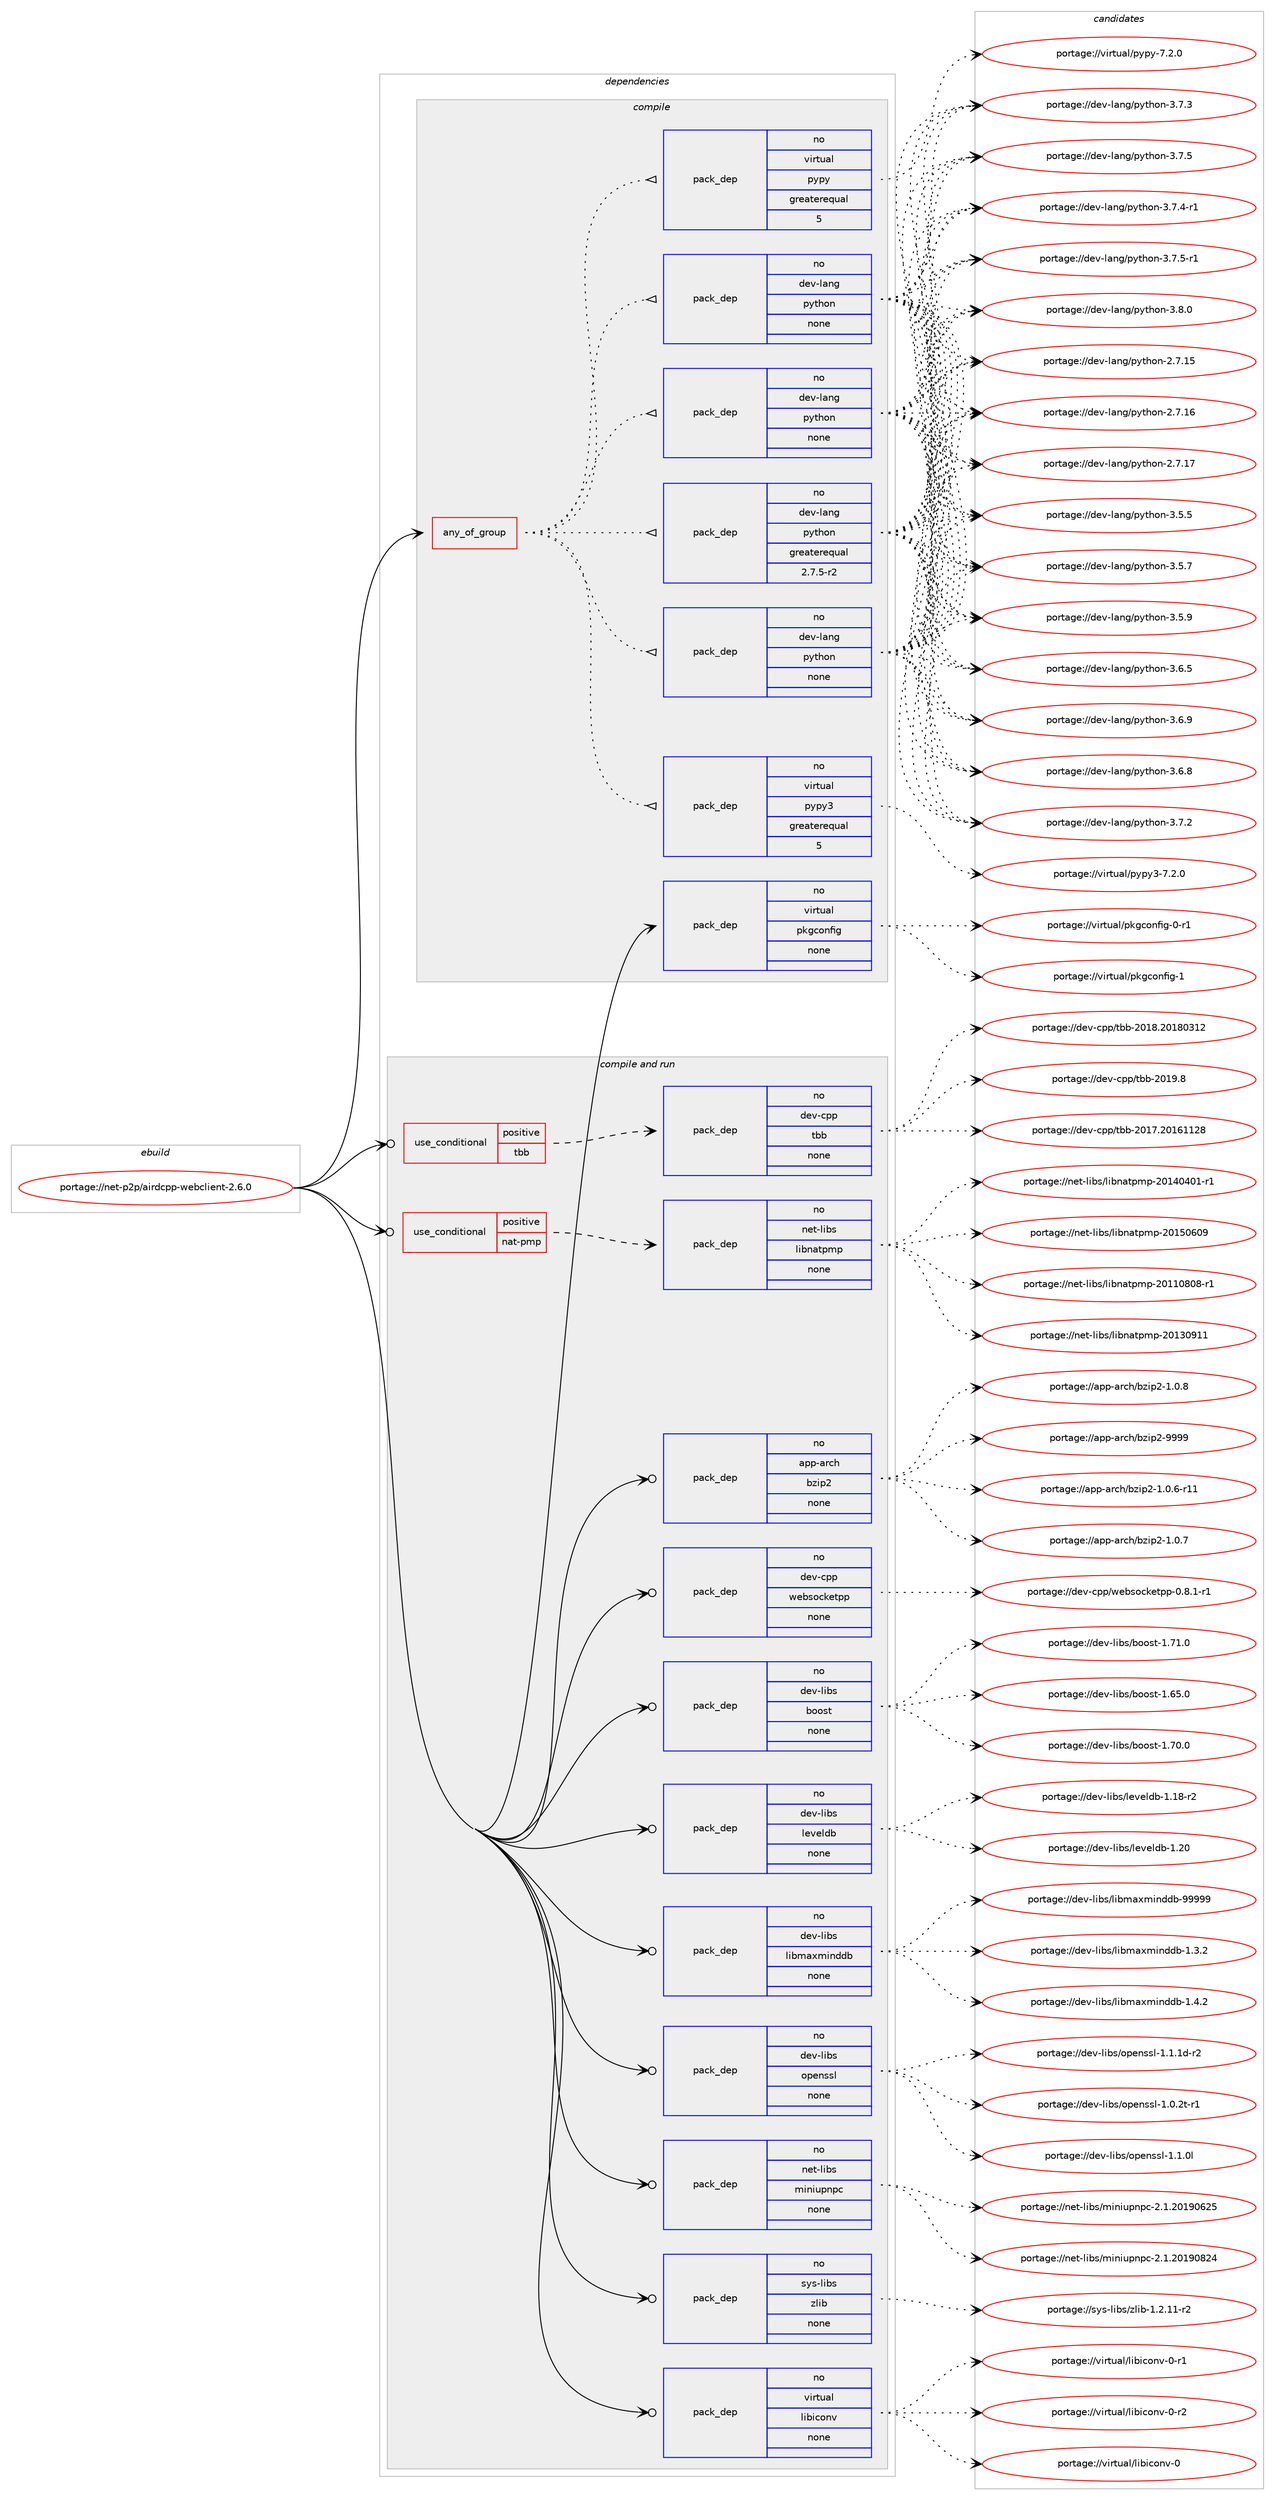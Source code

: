 digraph prolog {

# *************
# Graph options
# *************

newrank=true;
concentrate=true;
compound=true;
graph [rankdir=LR,fontname=Helvetica,fontsize=10,ranksep=1.5];#, ranksep=2.5, nodesep=0.2];
edge  [arrowhead=vee];
node  [fontname=Helvetica,fontsize=10];

# **********
# The ebuild
# **********

subgraph cluster_leftcol {
color=gray;
rank=same;
label=<<i>ebuild</i>>;
id [label="portage://net-p2p/airdcpp-webclient-2.6.0", color=red, width=4, href="../net-p2p/airdcpp-webclient-2.6.0.svg"];
}

# ****************
# The dependencies
# ****************

subgraph cluster_midcol {
color=gray;
label=<<i>dependencies</i>>;
subgraph cluster_compile {
fillcolor="#eeeeee";
style=filled;
label=<<i>compile</i>>;
subgraph any6098 {
dependency372366 [label=<<TABLE BORDER="0" CELLBORDER="1" CELLSPACING="0" CELLPADDING="4"><TR><TD CELLPADDING="10">any_of_group</TD></TR></TABLE>>, shape=none, color=red];subgraph pack273003 {
dependency372367 [label=<<TABLE BORDER="0" CELLBORDER="1" CELLSPACING="0" CELLPADDING="4" WIDTH="220"><TR><TD ROWSPAN="6" CELLPADDING="30">pack_dep</TD></TR><TR><TD WIDTH="110">no</TD></TR><TR><TD>dev-lang</TD></TR><TR><TD>python</TD></TR><TR><TD>none</TD></TR><TR><TD></TD></TR></TABLE>>, shape=none, color=blue];
}
dependency372366:e -> dependency372367:w [weight=20,style="dotted",arrowhead="oinv"];
subgraph pack273004 {
dependency372368 [label=<<TABLE BORDER="0" CELLBORDER="1" CELLSPACING="0" CELLPADDING="4" WIDTH="220"><TR><TD ROWSPAN="6" CELLPADDING="30">pack_dep</TD></TR><TR><TD WIDTH="110">no</TD></TR><TR><TD>dev-lang</TD></TR><TR><TD>python</TD></TR><TR><TD>none</TD></TR><TR><TD></TD></TR></TABLE>>, shape=none, color=blue];
}
dependency372366:e -> dependency372368:w [weight=20,style="dotted",arrowhead="oinv"];
subgraph pack273005 {
dependency372369 [label=<<TABLE BORDER="0" CELLBORDER="1" CELLSPACING="0" CELLPADDING="4" WIDTH="220"><TR><TD ROWSPAN="6" CELLPADDING="30">pack_dep</TD></TR><TR><TD WIDTH="110">no</TD></TR><TR><TD>dev-lang</TD></TR><TR><TD>python</TD></TR><TR><TD>none</TD></TR><TR><TD></TD></TR></TABLE>>, shape=none, color=blue];
}
dependency372366:e -> dependency372369:w [weight=20,style="dotted",arrowhead="oinv"];
subgraph pack273006 {
dependency372370 [label=<<TABLE BORDER="0" CELLBORDER="1" CELLSPACING="0" CELLPADDING="4" WIDTH="220"><TR><TD ROWSPAN="6" CELLPADDING="30">pack_dep</TD></TR><TR><TD WIDTH="110">no</TD></TR><TR><TD>dev-lang</TD></TR><TR><TD>python</TD></TR><TR><TD>greaterequal</TD></TR><TR><TD>2.7.5-r2</TD></TR></TABLE>>, shape=none, color=blue];
}
dependency372366:e -> dependency372370:w [weight=20,style="dotted",arrowhead="oinv"];
subgraph pack273007 {
dependency372371 [label=<<TABLE BORDER="0" CELLBORDER="1" CELLSPACING="0" CELLPADDING="4" WIDTH="220"><TR><TD ROWSPAN="6" CELLPADDING="30">pack_dep</TD></TR><TR><TD WIDTH="110">no</TD></TR><TR><TD>virtual</TD></TR><TR><TD>pypy3</TD></TR><TR><TD>greaterequal</TD></TR><TR><TD>5</TD></TR></TABLE>>, shape=none, color=blue];
}
dependency372366:e -> dependency372371:w [weight=20,style="dotted",arrowhead="oinv"];
subgraph pack273008 {
dependency372372 [label=<<TABLE BORDER="0" CELLBORDER="1" CELLSPACING="0" CELLPADDING="4" WIDTH="220"><TR><TD ROWSPAN="6" CELLPADDING="30">pack_dep</TD></TR><TR><TD WIDTH="110">no</TD></TR><TR><TD>virtual</TD></TR><TR><TD>pypy</TD></TR><TR><TD>greaterequal</TD></TR><TR><TD>5</TD></TR></TABLE>>, shape=none, color=blue];
}
dependency372366:e -> dependency372372:w [weight=20,style="dotted",arrowhead="oinv"];
}
id:e -> dependency372366:w [weight=20,style="solid",arrowhead="vee"];
subgraph pack273009 {
dependency372373 [label=<<TABLE BORDER="0" CELLBORDER="1" CELLSPACING="0" CELLPADDING="4" WIDTH="220"><TR><TD ROWSPAN="6" CELLPADDING="30">pack_dep</TD></TR><TR><TD WIDTH="110">no</TD></TR><TR><TD>virtual</TD></TR><TR><TD>pkgconfig</TD></TR><TR><TD>none</TD></TR><TR><TD></TD></TR></TABLE>>, shape=none, color=blue];
}
id:e -> dependency372373:w [weight=20,style="solid",arrowhead="vee"];
}
subgraph cluster_compileandrun {
fillcolor="#eeeeee";
style=filled;
label=<<i>compile and run</i>>;
subgraph cond93076 {
dependency372374 [label=<<TABLE BORDER="0" CELLBORDER="1" CELLSPACING="0" CELLPADDING="4"><TR><TD ROWSPAN="3" CELLPADDING="10">use_conditional</TD></TR><TR><TD>positive</TD></TR><TR><TD>nat-pmp</TD></TR></TABLE>>, shape=none, color=red];
subgraph pack273010 {
dependency372375 [label=<<TABLE BORDER="0" CELLBORDER="1" CELLSPACING="0" CELLPADDING="4" WIDTH="220"><TR><TD ROWSPAN="6" CELLPADDING="30">pack_dep</TD></TR><TR><TD WIDTH="110">no</TD></TR><TR><TD>net-libs</TD></TR><TR><TD>libnatpmp</TD></TR><TR><TD>none</TD></TR><TR><TD></TD></TR></TABLE>>, shape=none, color=blue];
}
dependency372374:e -> dependency372375:w [weight=20,style="dashed",arrowhead="vee"];
}
id:e -> dependency372374:w [weight=20,style="solid",arrowhead="odotvee"];
subgraph cond93077 {
dependency372376 [label=<<TABLE BORDER="0" CELLBORDER="1" CELLSPACING="0" CELLPADDING="4"><TR><TD ROWSPAN="3" CELLPADDING="10">use_conditional</TD></TR><TR><TD>positive</TD></TR><TR><TD>tbb</TD></TR></TABLE>>, shape=none, color=red];
subgraph pack273011 {
dependency372377 [label=<<TABLE BORDER="0" CELLBORDER="1" CELLSPACING="0" CELLPADDING="4" WIDTH="220"><TR><TD ROWSPAN="6" CELLPADDING="30">pack_dep</TD></TR><TR><TD WIDTH="110">no</TD></TR><TR><TD>dev-cpp</TD></TR><TR><TD>tbb</TD></TR><TR><TD>none</TD></TR><TR><TD></TD></TR></TABLE>>, shape=none, color=blue];
}
dependency372376:e -> dependency372377:w [weight=20,style="dashed",arrowhead="vee"];
}
id:e -> dependency372376:w [weight=20,style="solid",arrowhead="odotvee"];
subgraph pack273012 {
dependency372378 [label=<<TABLE BORDER="0" CELLBORDER="1" CELLSPACING="0" CELLPADDING="4" WIDTH="220"><TR><TD ROWSPAN="6" CELLPADDING="30">pack_dep</TD></TR><TR><TD WIDTH="110">no</TD></TR><TR><TD>app-arch</TD></TR><TR><TD>bzip2</TD></TR><TR><TD>none</TD></TR><TR><TD></TD></TR></TABLE>>, shape=none, color=blue];
}
id:e -> dependency372378:w [weight=20,style="solid",arrowhead="odotvee"];
subgraph pack273013 {
dependency372379 [label=<<TABLE BORDER="0" CELLBORDER="1" CELLSPACING="0" CELLPADDING="4" WIDTH="220"><TR><TD ROWSPAN="6" CELLPADDING="30">pack_dep</TD></TR><TR><TD WIDTH="110">no</TD></TR><TR><TD>dev-cpp</TD></TR><TR><TD>websocketpp</TD></TR><TR><TD>none</TD></TR><TR><TD></TD></TR></TABLE>>, shape=none, color=blue];
}
id:e -> dependency372379:w [weight=20,style="solid",arrowhead="odotvee"];
subgraph pack273014 {
dependency372380 [label=<<TABLE BORDER="0" CELLBORDER="1" CELLSPACING="0" CELLPADDING="4" WIDTH="220"><TR><TD ROWSPAN="6" CELLPADDING="30">pack_dep</TD></TR><TR><TD WIDTH="110">no</TD></TR><TR><TD>dev-libs</TD></TR><TR><TD>boost</TD></TR><TR><TD>none</TD></TR><TR><TD></TD></TR></TABLE>>, shape=none, color=blue];
}
id:e -> dependency372380:w [weight=20,style="solid",arrowhead="odotvee"];
subgraph pack273015 {
dependency372381 [label=<<TABLE BORDER="0" CELLBORDER="1" CELLSPACING="0" CELLPADDING="4" WIDTH="220"><TR><TD ROWSPAN="6" CELLPADDING="30">pack_dep</TD></TR><TR><TD WIDTH="110">no</TD></TR><TR><TD>dev-libs</TD></TR><TR><TD>leveldb</TD></TR><TR><TD>none</TD></TR><TR><TD></TD></TR></TABLE>>, shape=none, color=blue];
}
id:e -> dependency372381:w [weight=20,style="solid",arrowhead="odotvee"];
subgraph pack273016 {
dependency372382 [label=<<TABLE BORDER="0" CELLBORDER="1" CELLSPACING="0" CELLPADDING="4" WIDTH="220"><TR><TD ROWSPAN="6" CELLPADDING="30">pack_dep</TD></TR><TR><TD WIDTH="110">no</TD></TR><TR><TD>dev-libs</TD></TR><TR><TD>libmaxminddb</TD></TR><TR><TD>none</TD></TR><TR><TD></TD></TR></TABLE>>, shape=none, color=blue];
}
id:e -> dependency372382:w [weight=20,style="solid",arrowhead="odotvee"];
subgraph pack273017 {
dependency372383 [label=<<TABLE BORDER="0" CELLBORDER="1" CELLSPACING="0" CELLPADDING="4" WIDTH="220"><TR><TD ROWSPAN="6" CELLPADDING="30">pack_dep</TD></TR><TR><TD WIDTH="110">no</TD></TR><TR><TD>dev-libs</TD></TR><TR><TD>openssl</TD></TR><TR><TD>none</TD></TR><TR><TD></TD></TR></TABLE>>, shape=none, color=blue];
}
id:e -> dependency372383:w [weight=20,style="solid",arrowhead="odotvee"];
subgraph pack273018 {
dependency372384 [label=<<TABLE BORDER="0" CELLBORDER="1" CELLSPACING="0" CELLPADDING="4" WIDTH="220"><TR><TD ROWSPAN="6" CELLPADDING="30">pack_dep</TD></TR><TR><TD WIDTH="110">no</TD></TR><TR><TD>net-libs</TD></TR><TR><TD>miniupnpc</TD></TR><TR><TD>none</TD></TR><TR><TD></TD></TR></TABLE>>, shape=none, color=blue];
}
id:e -> dependency372384:w [weight=20,style="solid",arrowhead="odotvee"];
subgraph pack273019 {
dependency372385 [label=<<TABLE BORDER="0" CELLBORDER="1" CELLSPACING="0" CELLPADDING="4" WIDTH="220"><TR><TD ROWSPAN="6" CELLPADDING="30">pack_dep</TD></TR><TR><TD WIDTH="110">no</TD></TR><TR><TD>sys-libs</TD></TR><TR><TD>zlib</TD></TR><TR><TD>none</TD></TR><TR><TD></TD></TR></TABLE>>, shape=none, color=blue];
}
id:e -> dependency372385:w [weight=20,style="solid",arrowhead="odotvee"];
subgraph pack273020 {
dependency372386 [label=<<TABLE BORDER="0" CELLBORDER="1" CELLSPACING="0" CELLPADDING="4" WIDTH="220"><TR><TD ROWSPAN="6" CELLPADDING="30">pack_dep</TD></TR><TR><TD WIDTH="110">no</TD></TR><TR><TD>virtual</TD></TR><TR><TD>libiconv</TD></TR><TR><TD>none</TD></TR><TR><TD></TD></TR></TABLE>>, shape=none, color=blue];
}
id:e -> dependency372386:w [weight=20,style="solid",arrowhead="odotvee"];
}
subgraph cluster_run {
fillcolor="#eeeeee";
style=filled;
label=<<i>run</i>>;
}
}

# **************
# The candidates
# **************

subgraph cluster_choices {
rank=same;
color=gray;
label=<<i>candidates</i>>;

subgraph choice273003 {
color=black;
nodesep=1;
choiceportage10010111845108971101034711212111610411111045504655464953 [label="portage://dev-lang/python-2.7.15", color=red, width=4,href="../dev-lang/python-2.7.15.svg"];
choiceportage10010111845108971101034711212111610411111045504655464954 [label="portage://dev-lang/python-2.7.16", color=red, width=4,href="../dev-lang/python-2.7.16.svg"];
choiceportage10010111845108971101034711212111610411111045504655464955 [label="portage://dev-lang/python-2.7.17", color=red, width=4,href="../dev-lang/python-2.7.17.svg"];
choiceportage100101118451089711010347112121116104111110455146534653 [label="portage://dev-lang/python-3.5.5", color=red, width=4,href="../dev-lang/python-3.5.5.svg"];
choiceportage100101118451089711010347112121116104111110455146534655 [label="portage://dev-lang/python-3.5.7", color=red, width=4,href="../dev-lang/python-3.5.7.svg"];
choiceportage100101118451089711010347112121116104111110455146534657 [label="portage://dev-lang/python-3.5.9", color=red, width=4,href="../dev-lang/python-3.5.9.svg"];
choiceportage100101118451089711010347112121116104111110455146544653 [label="portage://dev-lang/python-3.6.5", color=red, width=4,href="../dev-lang/python-3.6.5.svg"];
choiceportage100101118451089711010347112121116104111110455146544656 [label="portage://dev-lang/python-3.6.8", color=red, width=4,href="../dev-lang/python-3.6.8.svg"];
choiceportage100101118451089711010347112121116104111110455146544657 [label="portage://dev-lang/python-3.6.9", color=red, width=4,href="../dev-lang/python-3.6.9.svg"];
choiceportage100101118451089711010347112121116104111110455146554650 [label="portage://dev-lang/python-3.7.2", color=red, width=4,href="../dev-lang/python-3.7.2.svg"];
choiceportage100101118451089711010347112121116104111110455146554651 [label="portage://dev-lang/python-3.7.3", color=red, width=4,href="../dev-lang/python-3.7.3.svg"];
choiceportage1001011184510897110103471121211161041111104551465546524511449 [label="portage://dev-lang/python-3.7.4-r1", color=red, width=4,href="../dev-lang/python-3.7.4-r1.svg"];
choiceportage100101118451089711010347112121116104111110455146554653 [label="portage://dev-lang/python-3.7.5", color=red, width=4,href="../dev-lang/python-3.7.5.svg"];
choiceportage1001011184510897110103471121211161041111104551465546534511449 [label="portage://dev-lang/python-3.7.5-r1", color=red, width=4,href="../dev-lang/python-3.7.5-r1.svg"];
choiceportage100101118451089711010347112121116104111110455146564648 [label="portage://dev-lang/python-3.8.0", color=red, width=4,href="../dev-lang/python-3.8.0.svg"];
dependency372367:e -> choiceportage10010111845108971101034711212111610411111045504655464953:w [style=dotted,weight="100"];
dependency372367:e -> choiceportage10010111845108971101034711212111610411111045504655464954:w [style=dotted,weight="100"];
dependency372367:e -> choiceportage10010111845108971101034711212111610411111045504655464955:w [style=dotted,weight="100"];
dependency372367:e -> choiceportage100101118451089711010347112121116104111110455146534653:w [style=dotted,weight="100"];
dependency372367:e -> choiceportage100101118451089711010347112121116104111110455146534655:w [style=dotted,weight="100"];
dependency372367:e -> choiceportage100101118451089711010347112121116104111110455146534657:w [style=dotted,weight="100"];
dependency372367:e -> choiceportage100101118451089711010347112121116104111110455146544653:w [style=dotted,weight="100"];
dependency372367:e -> choiceportage100101118451089711010347112121116104111110455146544656:w [style=dotted,weight="100"];
dependency372367:e -> choiceportage100101118451089711010347112121116104111110455146544657:w [style=dotted,weight="100"];
dependency372367:e -> choiceportage100101118451089711010347112121116104111110455146554650:w [style=dotted,weight="100"];
dependency372367:e -> choiceportage100101118451089711010347112121116104111110455146554651:w [style=dotted,weight="100"];
dependency372367:e -> choiceportage1001011184510897110103471121211161041111104551465546524511449:w [style=dotted,weight="100"];
dependency372367:e -> choiceportage100101118451089711010347112121116104111110455146554653:w [style=dotted,weight="100"];
dependency372367:e -> choiceportage1001011184510897110103471121211161041111104551465546534511449:w [style=dotted,weight="100"];
dependency372367:e -> choiceportage100101118451089711010347112121116104111110455146564648:w [style=dotted,weight="100"];
}
subgraph choice273004 {
color=black;
nodesep=1;
choiceportage10010111845108971101034711212111610411111045504655464953 [label="portage://dev-lang/python-2.7.15", color=red, width=4,href="../dev-lang/python-2.7.15.svg"];
choiceportage10010111845108971101034711212111610411111045504655464954 [label="portage://dev-lang/python-2.7.16", color=red, width=4,href="../dev-lang/python-2.7.16.svg"];
choiceportage10010111845108971101034711212111610411111045504655464955 [label="portage://dev-lang/python-2.7.17", color=red, width=4,href="../dev-lang/python-2.7.17.svg"];
choiceportage100101118451089711010347112121116104111110455146534653 [label="portage://dev-lang/python-3.5.5", color=red, width=4,href="../dev-lang/python-3.5.5.svg"];
choiceportage100101118451089711010347112121116104111110455146534655 [label="portage://dev-lang/python-3.5.7", color=red, width=4,href="../dev-lang/python-3.5.7.svg"];
choiceportage100101118451089711010347112121116104111110455146534657 [label="portage://dev-lang/python-3.5.9", color=red, width=4,href="../dev-lang/python-3.5.9.svg"];
choiceportage100101118451089711010347112121116104111110455146544653 [label="portage://dev-lang/python-3.6.5", color=red, width=4,href="../dev-lang/python-3.6.5.svg"];
choiceportage100101118451089711010347112121116104111110455146544656 [label="portage://dev-lang/python-3.6.8", color=red, width=4,href="../dev-lang/python-3.6.8.svg"];
choiceportage100101118451089711010347112121116104111110455146544657 [label="portage://dev-lang/python-3.6.9", color=red, width=4,href="../dev-lang/python-3.6.9.svg"];
choiceportage100101118451089711010347112121116104111110455146554650 [label="portage://dev-lang/python-3.7.2", color=red, width=4,href="../dev-lang/python-3.7.2.svg"];
choiceportage100101118451089711010347112121116104111110455146554651 [label="portage://dev-lang/python-3.7.3", color=red, width=4,href="../dev-lang/python-3.7.3.svg"];
choiceportage1001011184510897110103471121211161041111104551465546524511449 [label="portage://dev-lang/python-3.7.4-r1", color=red, width=4,href="../dev-lang/python-3.7.4-r1.svg"];
choiceportage100101118451089711010347112121116104111110455146554653 [label="portage://dev-lang/python-3.7.5", color=red, width=4,href="../dev-lang/python-3.7.5.svg"];
choiceportage1001011184510897110103471121211161041111104551465546534511449 [label="portage://dev-lang/python-3.7.5-r1", color=red, width=4,href="../dev-lang/python-3.7.5-r1.svg"];
choiceportage100101118451089711010347112121116104111110455146564648 [label="portage://dev-lang/python-3.8.0", color=red, width=4,href="../dev-lang/python-3.8.0.svg"];
dependency372368:e -> choiceportage10010111845108971101034711212111610411111045504655464953:w [style=dotted,weight="100"];
dependency372368:e -> choiceportage10010111845108971101034711212111610411111045504655464954:w [style=dotted,weight="100"];
dependency372368:e -> choiceportage10010111845108971101034711212111610411111045504655464955:w [style=dotted,weight="100"];
dependency372368:e -> choiceportage100101118451089711010347112121116104111110455146534653:w [style=dotted,weight="100"];
dependency372368:e -> choiceportage100101118451089711010347112121116104111110455146534655:w [style=dotted,weight="100"];
dependency372368:e -> choiceportage100101118451089711010347112121116104111110455146534657:w [style=dotted,weight="100"];
dependency372368:e -> choiceportage100101118451089711010347112121116104111110455146544653:w [style=dotted,weight="100"];
dependency372368:e -> choiceportage100101118451089711010347112121116104111110455146544656:w [style=dotted,weight="100"];
dependency372368:e -> choiceportage100101118451089711010347112121116104111110455146544657:w [style=dotted,weight="100"];
dependency372368:e -> choiceportage100101118451089711010347112121116104111110455146554650:w [style=dotted,weight="100"];
dependency372368:e -> choiceportage100101118451089711010347112121116104111110455146554651:w [style=dotted,weight="100"];
dependency372368:e -> choiceportage1001011184510897110103471121211161041111104551465546524511449:w [style=dotted,weight="100"];
dependency372368:e -> choiceportage100101118451089711010347112121116104111110455146554653:w [style=dotted,weight="100"];
dependency372368:e -> choiceportage1001011184510897110103471121211161041111104551465546534511449:w [style=dotted,weight="100"];
dependency372368:e -> choiceportage100101118451089711010347112121116104111110455146564648:w [style=dotted,weight="100"];
}
subgraph choice273005 {
color=black;
nodesep=1;
choiceportage10010111845108971101034711212111610411111045504655464953 [label="portage://dev-lang/python-2.7.15", color=red, width=4,href="../dev-lang/python-2.7.15.svg"];
choiceportage10010111845108971101034711212111610411111045504655464954 [label="portage://dev-lang/python-2.7.16", color=red, width=4,href="../dev-lang/python-2.7.16.svg"];
choiceportage10010111845108971101034711212111610411111045504655464955 [label="portage://dev-lang/python-2.7.17", color=red, width=4,href="../dev-lang/python-2.7.17.svg"];
choiceportage100101118451089711010347112121116104111110455146534653 [label="portage://dev-lang/python-3.5.5", color=red, width=4,href="../dev-lang/python-3.5.5.svg"];
choiceportage100101118451089711010347112121116104111110455146534655 [label="portage://dev-lang/python-3.5.7", color=red, width=4,href="../dev-lang/python-3.5.7.svg"];
choiceportage100101118451089711010347112121116104111110455146534657 [label="portage://dev-lang/python-3.5.9", color=red, width=4,href="../dev-lang/python-3.5.9.svg"];
choiceportage100101118451089711010347112121116104111110455146544653 [label="portage://dev-lang/python-3.6.5", color=red, width=4,href="../dev-lang/python-3.6.5.svg"];
choiceportage100101118451089711010347112121116104111110455146544656 [label="portage://dev-lang/python-3.6.8", color=red, width=4,href="../dev-lang/python-3.6.8.svg"];
choiceportage100101118451089711010347112121116104111110455146544657 [label="portage://dev-lang/python-3.6.9", color=red, width=4,href="../dev-lang/python-3.6.9.svg"];
choiceportage100101118451089711010347112121116104111110455146554650 [label="portage://dev-lang/python-3.7.2", color=red, width=4,href="../dev-lang/python-3.7.2.svg"];
choiceportage100101118451089711010347112121116104111110455146554651 [label="portage://dev-lang/python-3.7.3", color=red, width=4,href="../dev-lang/python-3.7.3.svg"];
choiceportage1001011184510897110103471121211161041111104551465546524511449 [label="portage://dev-lang/python-3.7.4-r1", color=red, width=4,href="../dev-lang/python-3.7.4-r1.svg"];
choiceportage100101118451089711010347112121116104111110455146554653 [label="portage://dev-lang/python-3.7.5", color=red, width=4,href="../dev-lang/python-3.7.5.svg"];
choiceportage1001011184510897110103471121211161041111104551465546534511449 [label="portage://dev-lang/python-3.7.5-r1", color=red, width=4,href="../dev-lang/python-3.7.5-r1.svg"];
choiceportage100101118451089711010347112121116104111110455146564648 [label="portage://dev-lang/python-3.8.0", color=red, width=4,href="../dev-lang/python-3.8.0.svg"];
dependency372369:e -> choiceportage10010111845108971101034711212111610411111045504655464953:w [style=dotted,weight="100"];
dependency372369:e -> choiceportage10010111845108971101034711212111610411111045504655464954:w [style=dotted,weight="100"];
dependency372369:e -> choiceportage10010111845108971101034711212111610411111045504655464955:w [style=dotted,weight="100"];
dependency372369:e -> choiceportage100101118451089711010347112121116104111110455146534653:w [style=dotted,weight="100"];
dependency372369:e -> choiceportage100101118451089711010347112121116104111110455146534655:w [style=dotted,weight="100"];
dependency372369:e -> choiceportage100101118451089711010347112121116104111110455146534657:w [style=dotted,weight="100"];
dependency372369:e -> choiceportage100101118451089711010347112121116104111110455146544653:w [style=dotted,weight="100"];
dependency372369:e -> choiceportage100101118451089711010347112121116104111110455146544656:w [style=dotted,weight="100"];
dependency372369:e -> choiceportage100101118451089711010347112121116104111110455146544657:w [style=dotted,weight="100"];
dependency372369:e -> choiceportage100101118451089711010347112121116104111110455146554650:w [style=dotted,weight="100"];
dependency372369:e -> choiceportage100101118451089711010347112121116104111110455146554651:w [style=dotted,weight="100"];
dependency372369:e -> choiceportage1001011184510897110103471121211161041111104551465546524511449:w [style=dotted,weight="100"];
dependency372369:e -> choiceportage100101118451089711010347112121116104111110455146554653:w [style=dotted,weight="100"];
dependency372369:e -> choiceportage1001011184510897110103471121211161041111104551465546534511449:w [style=dotted,weight="100"];
dependency372369:e -> choiceportage100101118451089711010347112121116104111110455146564648:w [style=dotted,weight="100"];
}
subgraph choice273006 {
color=black;
nodesep=1;
choiceportage10010111845108971101034711212111610411111045504655464953 [label="portage://dev-lang/python-2.7.15", color=red, width=4,href="../dev-lang/python-2.7.15.svg"];
choiceportage10010111845108971101034711212111610411111045504655464954 [label="portage://dev-lang/python-2.7.16", color=red, width=4,href="../dev-lang/python-2.7.16.svg"];
choiceportage10010111845108971101034711212111610411111045504655464955 [label="portage://dev-lang/python-2.7.17", color=red, width=4,href="../dev-lang/python-2.7.17.svg"];
choiceportage100101118451089711010347112121116104111110455146534653 [label="portage://dev-lang/python-3.5.5", color=red, width=4,href="../dev-lang/python-3.5.5.svg"];
choiceportage100101118451089711010347112121116104111110455146534655 [label="portage://dev-lang/python-3.5.7", color=red, width=4,href="../dev-lang/python-3.5.7.svg"];
choiceportage100101118451089711010347112121116104111110455146534657 [label="portage://dev-lang/python-3.5.9", color=red, width=4,href="../dev-lang/python-3.5.9.svg"];
choiceportage100101118451089711010347112121116104111110455146544653 [label="portage://dev-lang/python-3.6.5", color=red, width=4,href="../dev-lang/python-3.6.5.svg"];
choiceportage100101118451089711010347112121116104111110455146544656 [label="portage://dev-lang/python-3.6.8", color=red, width=4,href="../dev-lang/python-3.6.8.svg"];
choiceportage100101118451089711010347112121116104111110455146544657 [label="portage://dev-lang/python-3.6.9", color=red, width=4,href="../dev-lang/python-3.6.9.svg"];
choiceportage100101118451089711010347112121116104111110455146554650 [label="portage://dev-lang/python-3.7.2", color=red, width=4,href="../dev-lang/python-3.7.2.svg"];
choiceportage100101118451089711010347112121116104111110455146554651 [label="portage://dev-lang/python-3.7.3", color=red, width=4,href="../dev-lang/python-3.7.3.svg"];
choiceportage1001011184510897110103471121211161041111104551465546524511449 [label="portage://dev-lang/python-3.7.4-r1", color=red, width=4,href="../dev-lang/python-3.7.4-r1.svg"];
choiceportage100101118451089711010347112121116104111110455146554653 [label="portage://dev-lang/python-3.7.5", color=red, width=4,href="../dev-lang/python-3.7.5.svg"];
choiceportage1001011184510897110103471121211161041111104551465546534511449 [label="portage://dev-lang/python-3.7.5-r1", color=red, width=4,href="../dev-lang/python-3.7.5-r1.svg"];
choiceportage100101118451089711010347112121116104111110455146564648 [label="portage://dev-lang/python-3.8.0", color=red, width=4,href="../dev-lang/python-3.8.0.svg"];
dependency372370:e -> choiceportage10010111845108971101034711212111610411111045504655464953:w [style=dotted,weight="100"];
dependency372370:e -> choiceportage10010111845108971101034711212111610411111045504655464954:w [style=dotted,weight="100"];
dependency372370:e -> choiceportage10010111845108971101034711212111610411111045504655464955:w [style=dotted,weight="100"];
dependency372370:e -> choiceportage100101118451089711010347112121116104111110455146534653:w [style=dotted,weight="100"];
dependency372370:e -> choiceportage100101118451089711010347112121116104111110455146534655:w [style=dotted,weight="100"];
dependency372370:e -> choiceportage100101118451089711010347112121116104111110455146534657:w [style=dotted,weight="100"];
dependency372370:e -> choiceportage100101118451089711010347112121116104111110455146544653:w [style=dotted,weight="100"];
dependency372370:e -> choiceportage100101118451089711010347112121116104111110455146544656:w [style=dotted,weight="100"];
dependency372370:e -> choiceportage100101118451089711010347112121116104111110455146544657:w [style=dotted,weight="100"];
dependency372370:e -> choiceportage100101118451089711010347112121116104111110455146554650:w [style=dotted,weight="100"];
dependency372370:e -> choiceportage100101118451089711010347112121116104111110455146554651:w [style=dotted,weight="100"];
dependency372370:e -> choiceportage1001011184510897110103471121211161041111104551465546524511449:w [style=dotted,weight="100"];
dependency372370:e -> choiceportage100101118451089711010347112121116104111110455146554653:w [style=dotted,weight="100"];
dependency372370:e -> choiceportage1001011184510897110103471121211161041111104551465546534511449:w [style=dotted,weight="100"];
dependency372370:e -> choiceportage100101118451089711010347112121116104111110455146564648:w [style=dotted,weight="100"];
}
subgraph choice273007 {
color=black;
nodesep=1;
choiceportage118105114116117971084711212111212151455546504648 [label="portage://virtual/pypy3-7.2.0", color=red, width=4,href="../virtual/pypy3-7.2.0.svg"];
dependency372371:e -> choiceportage118105114116117971084711212111212151455546504648:w [style=dotted,weight="100"];
}
subgraph choice273008 {
color=black;
nodesep=1;
choiceportage1181051141161179710847112121112121455546504648 [label="portage://virtual/pypy-7.2.0", color=red, width=4,href="../virtual/pypy-7.2.0.svg"];
dependency372372:e -> choiceportage1181051141161179710847112121112121455546504648:w [style=dotted,weight="100"];
}
subgraph choice273009 {
color=black;
nodesep=1;
choiceportage11810511411611797108471121071039911111010210510345484511449 [label="portage://virtual/pkgconfig-0-r1", color=red, width=4,href="../virtual/pkgconfig-0-r1.svg"];
choiceportage1181051141161179710847112107103991111101021051034549 [label="portage://virtual/pkgconfig-1", color=red, width=4,href="../virtual/pkgconfig-1.svg"];
dependency372373:e -> choiceportage11810511411611797108471121071039911111010210510345484511449:w [style=dotted,weight="100"];
dependency372373:e -> choiceportage1181051141161179710847112107103991111101021051034549:w [style=dotted,weight="100"];
}
subgraph choice273010 {
color=black;
nodesep=1;
choiceportage11010111645108105981154710810598110971161121091124550484949485648564511449 [label="portage://net-libs/libnatpmp-20110808-r1", color=red, width=4,href="../net-libs/libnatpmp-20110808-r1.svg"];
choiceportage1101011164510810598115471081059811097116112109112455048495148574949 [label="portage://net-libs/libnatpmp-20130911", color=red, width=4,href="../net-libs/libnatpmp-20130911.svg"];
choiceportage11010111645108105981154710810598110971161121091124550484952485248494511449 [label="portage://net-libs/libnatpmp-20140401-r1", color=red, width=4,href="../net-libs/libnatpmp-20140401-r1.svg"];
choiceportage1101011164510810598115471081059811097116112109112455048495348544857 [label="portage://net-libs/libnatpmp-20150609", color=red, width=4,href="../net-libs/libnatpmp-20150609.svg"];
dependency372375:e -> choiceportage11010111645108105981154710810598110971161121091124550484949485648564511449:w [style=dotted,weight="100"];
dependency372375:e -> choiceportage1101011164510810598115471081059811097116112109112455048495148574949:w [style=dotted,weight="100"];
dependency372375:e -> choiceportage11010111645108105981154710810598110971161121091124550484952485248494511449:w [style=dotted,weight="100"];
dependency372375:e -> choiceportage1101011164510810598115471081059811097116112109112455048495348544857:w [style=dotted,weight="100"];
}
subgraph choice273011 {
color=black;
nodesep=1;
choiceportage10010111845991121124711698984550484955465048495449495056 [label="portage://dev-cpp/tbb-2017.20161128", color=red, width=4,href="../dev-cpp/tbb-2017.20161128.svg"];
choiceportage10010111845991121124711698984550484956465048495648514950 [label="portage://dev-cpp/tbb-2018.20180312", color=red, width=4,href="../dev-cpp/tbb-2018.20180312.svg"];
choiceportage100101118459911211247116989845504849574656 [label="portage://dev-cpp/tbb-2019.8", color=red, width=4,href="../dev-cpp/tbb-2019.8.svg"];
dependency372377:e -> choiceportage10010111845991121124711698984550484955465048495449495056:w [style=dotted,weight="100"];
dependency372377:e -> choiceportage10010111845991121124711698984550484956465048495648514950:w [style=dotted,weight="100"];
dependency372377:e -> choiceportage100101118459911211247116989845504849574656:w [style=dotted,weight="100"];
}
subgraph choice273012 {
color=black;
nodesep=1;
choiceportage97112112459711499104479812210511250454946484654451144949 [label="portage://app-arch/bzip2-1.0.6-r11", color=red, width=4,href="../app-arch/bzip2-1.0.6-r11.svg"];
choiceportage97112112459711499104479812210511250454946484655 [label="portage://app-arch/bzip2-1.0.7", color=red, width=4,href="../app-arch/bzip2-1.0.7.svg"];
choiceportage97112112459711499104479812210511250454946484656 [label="portage://app-arch/bzip2-1.0.8", color=red, width=4,href="../app-arch/bzip2-1.0.8.svg"];
choiceportage971121124597114991044798122105112504557575757 [label="portage://app-arch/bzip2-9999", color=red, width=4,href="../app-arch/bzip2-9999.svg"];
dependency372378:e -> choiceportage97112112459711499104479812210511250454946484654451144949:w [style=dotted,weight="100"];
dependency372378:e -> choiceportage97112112459711499104479812210511250454946484655:w [style=dotted,weight="100"];
dependency372378:e -> choiceportage97112112459711499104479812210511250454946484656:w [style=dotted,weight="100"];
dependency372378:e -> choiceportage971121124597114991044798122105112504557575757:w [style=dotted,weight="100"];
}
subgraph choice273013 {
color=black;
nodesep=1;
choiceportage10010111845991121124711910198115111991071011161121124548465646494511449 [label="portage://dev-cpp/websocketpp-0.8.1-r1", color=red, width=4,href="../dev-cpp/websocketpp-0.8.1-r1.svg"];
dependency372379:e -> choiceportage10010111845991121124711910198115111991071011161121124548465646494511449:w [style=dotted,weight="100"];
}
subgraph choice273014 {
color=black;
nodesep=1;
choiceportage1001011184510810598115479811111111511645494654534648 [label="portage://dev-libs/boost-1.65.0", color=red, width=4,href="../dev-libs/boost-1.65.0.svg"];
choiceportage1001011184510810598115479811111111511645494655484648 [label="portage://dev-libs/boost-1.70.0", color=red, width=4,href="../dev-libs/boost-1.70.0.svg"];
choiceportage1001011184510810598115479811111111511645494655494648 [label="portage://dev-libs/boost-1.71.0", color=red, width=4,href="../dev-libs/boost-1.71.0.svg"];
dependency372380:e -> choiceportage1001011184510810598115479811111111511645494654534648:w [style=dotted,weight="100"];
dependency372380:e -> choiceportage1001011184510810598115479811111111511645494655484648:w [style=dotted,weight="100"];
dependency372380:e -> choiceportage1001011184510810598115479811111111511645494655494648:w [style=dotted,weight="100"];
}
subgraph choice273015 {
color=black;
nodesep=1;
choiceportage1001011184510810598115471081011181011081009845494649564511450 [label="portage://dev-libs/leveldb-1.18-r2", color=red, width=4,href="../dev-libs/leveldb-1.18-r2.svg"];
choiceportage100101118451081059811547108101118101108100984549465048 [label="portage://dev-libs/leveldb-1.20", color=red, width=4,href="../dev-libs/leveldb-1.20.svg"];
dependency372381:e -> choiceportage1001011184510810598115471081011181011081009845494649564511450:w [style=dotted,weight="100"];
dependency372381:e -> choiceportage100101118451081059811547108101118101108100984549465048:w [style=dotted,weight="100"];
}
subgraph choice273016 {
color=black;
nodesep=1;
choiceportage100101118451081059811547108105981099712010910511010010098454946514650 [label="portage://dev-libs/libmaxminddb-1.3.2", color=red, width=4,href="../dev-libs/libmaxminddb-1.3.2.svg"];
choiceportage100101118451081059811547108105981099712010910511010010098454946524650 [label="portage://dev-libs/libmaxminddb-1.4.2", color=red, width=4,href="../dev-libs/libmaxminddb-1.4.2.svg"];
choiceportage100101118451081059811547108105981099712010910511010010098455757575757 [label="portage://dev-libs/libmaxminddb-99999", color=red, width=4,href="../dev-libs/libmaxminddb-99999.svg"];
dependency372382:e -> choiceportage100101118451081059811547108105981099712010910511010010098454946514650:w [style=dotted,weight="100"];
dependency372382:e -> choiceportage100101118451081059811547108105981099712010910511010010098454946524650:w [style=dotted,weight="100"];
dependency372382:e -> choiceportage100101118451081059811547108105981099712010910511010010098455757575757:w [style=dotted,weight="100"];
}
subgraph choice273017 {
color=black;
nodesep=1;
choiceportage1001011184510810598115471111121011101151151084549464846501164511449 [label="portage://dev-libs/openssl-1.0.2t-r1", color=red, width=4,href="../dev-libs/openssl-1.0.2t-r1.svg"];
choiceportage100101118451081059811547111112101110115115108454946494648108 [label="portage://dev-libs/openssl-1.1.0l", color=red, width=4,href="../dev-libs/openssl-1.1.0l.svg"];
choiceportage1001011184510810598115471111121011101151151084549464946491004511450 [label="portage://dev-libs/openssl-1.1.1d-r2", color=red, width=4,href="../dev-libs/openssl-1.1.1d-r2.svg"];
dependency372383:e -> choiceportage1001011184510810598115471111121011101151151084549464846501164511449:w [style=dotted,weight="100"];
dependency372383:e -> choiceportage100101118451081059811547111112101110115115108454946494648108:w [style=dotted,weight="100"];
dependency372383:e -> choiceportage1001011184510810598115471111121011101151151084549464946491004511450:w [style=dotted,weight="100"];
}
subgraph choice273018 {
color=black;
nodesep=1;
choiceportage1101011164510810598115471091051101051171121101129945504649465048495748545053 [label="portage://net-libs/miniupnpc-2.1.20190625", color=red, width=4,href="../net-libs/miniupnpc-2.1.20190625.svg"];
choiceportage1101011164510810598115471091051101051171121101129945504649465048495748565052 [label="portage://net-libs/miniupnpc-2.1.20190824", color=red, width=4,href="../net-libs/miniupnpc-2.1.20190824.svg"];
dependency372384:e -> choiceportage1101011164510810598115471091051101051171121101129945504649465048495748545053:w [style=dotted,weight="100"];
dependency372384:e -> choiceportage1101011164510810598115471091051101051171121101129945504649465048495748565052:w [style=dotted,weight="100"];
}
subgraph choice273019 {
color=black;
nodesep=1;
choiceportage11512111545108105981154712210810598454946504649494511450 [label="portage://sys-libs/zlib-1.2.11-r2", color=red, width=4,href="../sys-libs/zlib-1.2.11-r2.svg"];
dependency372385:e -> choiceportage11512111545108105981154712210810598454946504649494511450:w [style=dotted,weight="100"];
}
subgraph choice273020 {
color=black;
nodesep=1;
choiceportage118105114116117971084710810598105991111101184548 [label="portage://virtual/libiconv-0", color=red, width=4,href="../virtual/libiconv-0.svg"];
choiceportage1181051141161179710847108105981059911111011845484511449 [label="portage://virtual/libiconv-0-r1", color=red, width=4,href="../virtual/libiconv-0-r1.svg"];
choiceportage1181051141161179710847108105981059911111011845484511450 [label="portage://virtual/libiconv-0-r2", color=red, width=4,href="../virtual/libiconv-0-r2.svg"];
dependency372386:e -> choiceportage118105114116117971084710810598105991111101184548:w [style=dotted,weight="100"];
dependency372386:e -> choiceportage1181051141161179710847108105981059911111011845484511449:w [style=dotted,weight="100"];
dependency372386:e -> choiceportage1181051141161179710847108105981059911111011845484511450:w [style=dotted,weight="100"];
}
}

}
